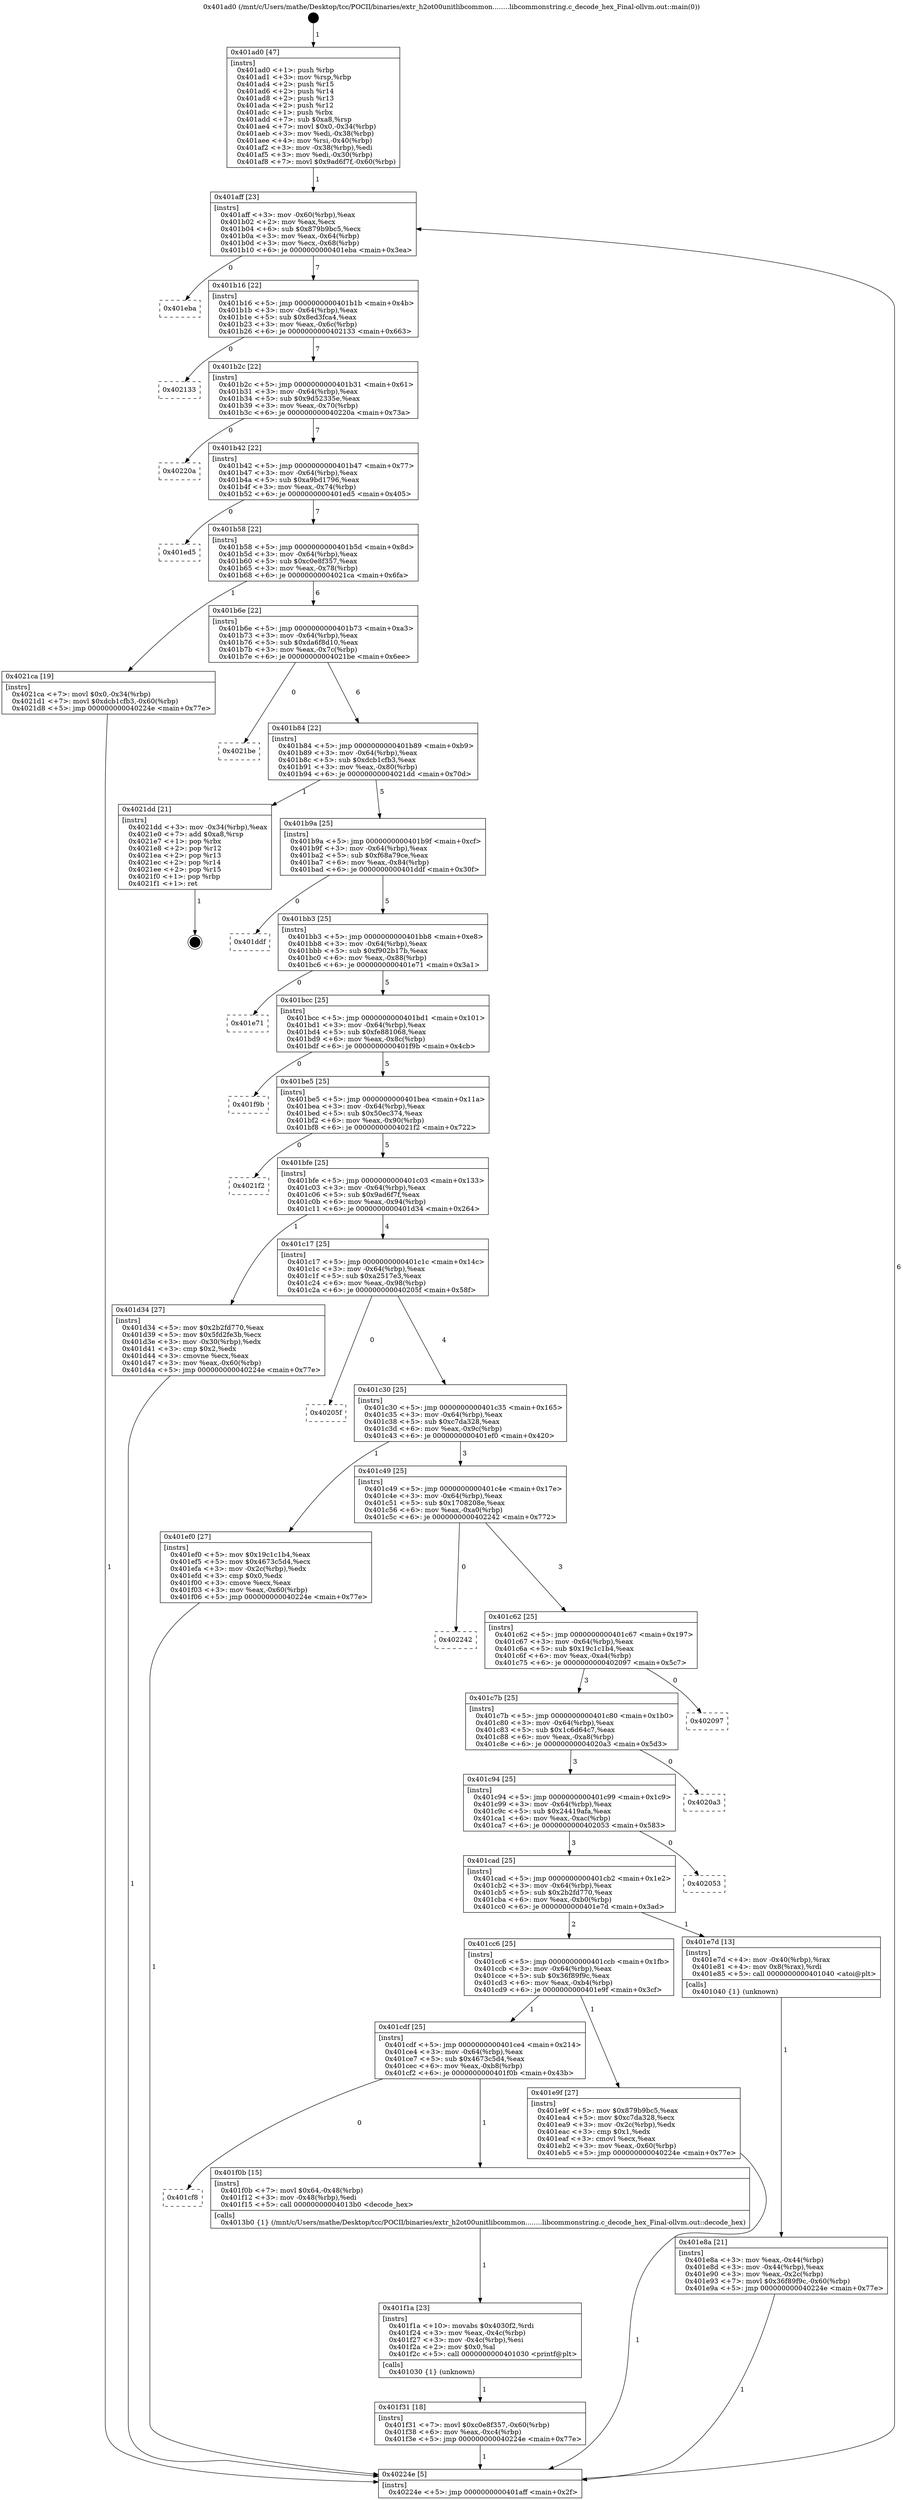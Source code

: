 digraph "0x401ad0" {
  label = "0x401ad0 (/mnt/c/Users/mathe/Desktop/tcc/POCII/binaries/extr_h2ot00unitlibcommon........libcommonstring.c_decode_hex_Final-ollvm.out::main(0))"
  labelloc = "t"
  node[shape=record]

  Entry [label="",width=0.3,height=0.3,shape=circle,fillcolor=black,style=filled]
  "0x401aff" [label="{
     0x401aff [23]\l
     | [instrs]\l
     &nbsp;&nbsp;0x401aff \<+3\>: mov -0x60(%rbp),%eax\l
     &nbsp;&nbsp;0x401b02 \<+2\>: mov %eax,%ecx\l
     &nbsp;&nbsp;0x401b04 \<+6\>: sub $0x879b9bc5,%ecx\l
     &nbsp;&nbsp;0x401b0a \<+3\>: mov %eax,-0x64(%rbp)\l
     &nbsp;&nbsp;0x401b0d \<+3\>: mov %ecx,-0x68(%rbp)\l
     &nbsp;&nbsp;0x401b10 \<+6\>: je 0000000000401eba \<main+0x3ea\>\l
  }"]
  "0x401eba" [label="{
     0x401eba\l
  }", style=dashed]
  "0x401b16" [label="{
     0x401b16 [22]\l
     | [instrs]\l
     &nbsp;&nbsp;0x401b16 \<+5\>: jmp 0000000000401b1b \<main+0x4b\>\l
     &nbsp;&nbsp;0x401b1b \<+3\>: mov -0x64(%rbp),%eax\l
     &nbsp;&nbsp;0x401b1e \<+5\>: sub $0x8ed3fca4,%eax\l
     &nbsp;&nbsp;0x401b23 \<+3\>: mov %eax,-0x6c(%rbp)\l
     &nbsp;&nbsp;0x401b26 \<+6\>: je 0000000000402133 \<main+0x663\>\l
  }"]
  Exit [label="",width=0.3,height=0.3,shape=circle,fillcolor=black,style=filled,peripheries=2]
  "0x402133" [label="{
     0x402133\l
  }", style=dashed]
  "0x401b2c" [label="{
     0x401b2c [22]\l
     | [instrs]\l
     &nbsp;&nbsp;0x401b2c \<+5\>: jmp 0000000000401b31 \<main+0x61\>\l
     &nbsp;&nbsp;0x401b31 \<+3\>: mov -0x64(%rbp),%eax\l
     &nbsp;&nbsp;0x401b34 \<+5\>: sub $0x9d52335e,%eax\l
     &nbsp;&nbsp;0x401b39 \<+3\>: mov %eax,-0x70(%rbp)\l
     &nbsp;&nbsp;0x401b3c \<+6\>: je 000000000040220a \<main+0x73a\>\l
  }"]
  "0x401f31" [label="{
     0x401f31 [18]\l
     | [instrs]\l
     &nbsp;&nbsp;0x401f31 \<+7\>: movl $0xc0e8f357,-0x60(%rbp)\l
     &nbsp;&nbsp;0x401f38 \<+6\>: mov %eax,-0xc4(%rbp)\l
     &nbsp;&nbsp;0x401f3e \<+5\>: jmp 000000000040224e \<main+0x77e\>\l
  }"]
  "0x40220a" [label="{
     0x40220a\l
  }", style=dashed]
  "0x401b42" [label="{
     0x401b42 [22]\l
     | [instrs]\l
     &nbsp;&nbsp;0x401b42 \<+5\>: jmp 0000000000401b47 \<main+0x77\>\l
     &nbsp;&nbsp;0x401b47 \<+3\>: mov -0x64(%rbp),%eax\l
     &nbsp;&nbsp;0x401b4a \<+5\>: sub $0xa9bd1796,%eax\l
     &nbsp;&nbsp;0x401b4f \<+3\>: mov %eax,-0x74(%rbp)\l
     &nbsp;&nbsp;0x401b52 \<+6\>: je 0000000000401ed5 \<main+0x405\>\l
  }"]
  "0x401f1a" [label="{
     0x401f1a [23]\l
     | [instrs]\l
     &nbsp;&nbsp;0x401f1a \<+10\>: movabs $0x4030f2,%rdi\l
     &nbsp;&nbsp;0x401f24 \<+3\>: mov %eax,-0x4c(%rbp)\l
     &nbsp;&nbsp;0x401f27 \<+3\>: mov -0x4c(%rbp),%esi\l
     &nbsp;&nbsp;0x401f2a \<+2\>: mov $0x0,%al\l
     &nbsp;&nbsp;0x401f2c \<+5\>: call 0000000000401030 \<printf@plt\>\l
     | [calls]\l
     &nbsp;&nbsp;0x401030 \{1\} (unknown)\l
  }"]
  "0x401ed5" [label="{
     0x401ed5\l
  }", style=dashed]
  "0x401b58" [label="{
     0x401b58 [22]\l
     | [instrs]\l
     &nbsp;&nbsp;0x401b58 \<+5\>: jmp 0000000000401b5d \<main+0x8d\>\l
     &nbsp;&nbsp;0x401b5d \<+3\>: mov -0x64(%rbp),%eax\l
     &nbsp;&nbsp;0x401b60 \<+5\>: sub $0xc0e8f357,%eax\l
     &nbsp;&nbsp;0x401b65 \<+3\>: mov %eax,-0x78(%rbp)\l
     &nbsp;&nbsp;0x401b68 \<+6\>: je 00000000004021ca \<main+0x6fa\>\l
  }"]
  "0x401cf8" [label="{
     0x401cf8\l
  }", style=dashed]
  "0x4021ca" [label="{
     0x4021ca [19]\l
     | [instrs]\l
     &nbsp;&nbsp;0x4021ca \<+7\>: movl $0x0,-0x34(%rbp)\l
     &nbsp;&nbsp;0x4021d1 \<+7\>: movl $0xdcb1cfb3,-0x60(%rbp)\l
     &nbsp;&nbsp;0x4021d8 \<+5\>: jmp 000000000040224e \<main+0x77e\>\l
  }"]
  "0x401b6e" [label="{
     0x401b6e [22]\l
     | [instrs]\l
     &nbsp;&nbsp;0x401b6e \<+5\>: jmp 0000000000401b73 \<main+0xa3\>\l
     &nbsp;&nbsp;0x401b73 \<+3\>: mov -0x64(%rbp),%eax\l
     &nbsp;&nbsp;0x401b76 \<+5\>: sub $0xda6f8d10,%eax\l
     &nbsp;&nbsp;0x401b7b \<+3\>: mov %eax,-0x7c(%rbp)\l
     &nbsp;&nbsp;0x401b7e \<+6\>: je 00000000004021be \<main+0x6ee\>\l
  }"]
  "0x401f0b" [label="{
     0x401f0b [15]\l
     | [instrs]\l
     &nbsp;&nbsp;0x401f0b \<+7\>: movl $0x64,-0x48(%rbp)\l
     &nbsp;&nbsp;0x401f12 \<+3\>: mov -0x48(%rbp),%edi\l
     &nbsp;&nbsp;0x401f15 \<+5\>: call 00000000004013b0 \<decode_hex\>\l
     | [calls]\l
     &nbsp;&nbsp;0x4013b0 \{1\} (/mnt/c/Users/mathe/Desktop/tcc/POCII/binaries/extr_h2ot00unitlibcommon........libcommonstring.c_decode_hex_Final-ollvm.out::decode_hex)\l
  }"]
  "0x4021be" [label="{
     0x4021be\l
  }", style=dashed]
  "0x401b84" [label="{
     0x401b84 [22]\l
     | [instrs]\l
     &nbsp;&nbsp;0x401b84 \<+5\>: jmp 0000000000401b89 \<main+0xb9\>\l
     &nbsp;&nbsp;0x401b89 \<+3\>: mov -0x64(%rbp),%eax\l
     &nbsp;&nbsp;0x401b8c \<+5\>: sub $0xdcb1cfb3,%eax\l
     &nbsp;&nbsp;0x401b91 \<+3\>: mov %eax,-0x80(%rbp)\l
     &nbsp;&nbsp;0x401b94 \<+6\>: je 00000000004021dd \<main+0x70d\>\l
  }"]
  "0x401cdf" [label="{
     0x401cdf [25]\l
     | [instrs]\l
     &nbsp;&nbsp;0x401cdf \<+5\>: jmp 0000000000401ce4 \<main+0x214\>\l
     &nbsp;&nbsp;0x401ce4 \<+3\>: mov -0x64(%rbp),%eax\l
     &nbsp;&nbsp;0x401ce7 \<+5\>: sub $0x4673c5d4,%eax\l
     &nbsp;&nbsp;0x401cec \<+6\>: mov %eax,-0xb8(%rbp)\l
     &nbsp;&nbsp;0x401cf2 \<+6\>: je 0000000000401f0b \<main+0x43b\>\l
  }"]
  "0x4021dd" [label="{
     0x4021dd [21]\l
     | [instrs]\l
     &nbsp;&nbsp;0x4021dd \<+3\>: mov -0x34(%rbp),%eax\l
     &nbsp;&nbsp;0x4021e0 \<+7\>: add $0xa8,%rsp\l
     &nbsp;&nbsp;0x4021e7 \<+1\>: pop %rbx\l
     &nbsp;&nbsp;0x4021e8 \<+2\>: pop %r12\l
     &nbsp;&nbsp;0x4021ea \<+2\>: pop %r13\l
     &nbsp;&nbsp;0x4021ec \<+2\>: pop %r14\l
     &nbsp;&nbsp;0x4021ee \<+2\>: pop %r15\l
     &nbsp;&nbsp;0x4021f0 \<+1\>: pop %rbp\l
     &nbsp;&nbsp;0x4021f1 \<+1\>: ret\l
  }"]
  "0x401b9a" [label="{
     0x401b9a [25]\l
     | [instrs]\l
     &nbsp;&nbsp;0x401b9a \<+5\>: jmp 0000000000401b9f \<main+0xcf\>\l
     &nbsp;&nbsp;0x401b9f \<+3\>: mov -0x64(%rbp),%eax\l
     &nbsp;&nbsp;0x401ba2 \<+5\>: sub $0xf68a79ce,%eax\l
     &nbsp;&nbsp;0x401ba7 \<+6\>: mov %eax,-0x84(%rbp)\l
     &nbsp;&nbsp;0x401bad \<+6\>: je 0000000000401ddf \<main+0x30f\>\l
  }"]
  "0x401e9f" [label="{
     0x401e9f [27]\l
     | [instrs]\l
     &nbsp;&nbsp;0x401e9f \<+5\>: mov $0x879b9bc5,%eax\l
     &nbsp;&nbsp;0x401ea4 \<+5\>: mov $0xc7da328,%ecx\l
     &nbsp;&nbsp;0x401ea9 \<+3\>: mov -0x2c(%rbp),%edx\l
     &nbsp;&nbsp;0x401eac \<+3\>: cmp $0x1,%edx\l
     &nbsp;&nbsp;0x401eaf \<+3\>: cmovl %ecx,%eax\l
     &nbsp;&nbsp;0x401eb2 \<+3\>: mov %eax,-0x60(%rbp)\l
     &nbsp;&nbsp;0x401eb5 \<+5\>: jmp 000000000040224e \<main+0x77e\>\l
  }"]
  "0x401ddf" [label="{
     0x401ddf\l
  }", style=dashed]
  "0x401bb3" [label="{
     0x401bb3 [25]\l
     | [instrs]\l
     &nbsp;&nbsp;0x401bb3 \<+5\>: jmp 0000000000401bb8 \<main+0xe8\>\l
     &nbsp;&nbsp;0x401bb8 \<+3\>: mov -0x64(%rbp),%eax\l
     &nbsp;&nbsp;0x401bbb \<+5\>: sub $0xf902b17b,%eax\l
     &nbsp;&nbsp;0x401bc0 \<+6\>: mov %eax,-0x88(%rbp)\l
     &nbsp;&nbsp;0x401bc6 \<+6\>: je 0000000000401e71 \<main+0x3a1\>\l
  }"]
  "0x401e8a" [label="{
     0x401e8a [21]\l
     | [instrs]\l
     &nbsp;&nbsp;0x401e8a \<+3\>: mov %eax,-0x44(%rbp)\l
     &nbsp;&nbsp;0x401e8d \<+3\>: mov -0x44(%rbp),%eax\l
     &nbsp;&nbsp;0x401e90 \<+3\>: mov %eax,-0x2c(%rbp)\l
     &nbsp;&nbsp;0x401e93 \<+7\>: movl $0x36f89f9c,-0x60(%rbp)\l
     &nbsp;&nbsp;0x401e9a \<+5\>: jmp 000000000040224e \<main+0x77e\>\l
  }"]
  "0x401e71" [label="{
     0x401e71\l
  }", style=dashed]
  "0x401bcc" [label="{
     0x401bcc [25]\l
     | [instrs]\l
     &nbsp;&nbsp;0x401bcc \<+5\>: jmp 0000000000401bd1 \<main+0x101\>\l
     &nbsp;&nbsp;0x401bd1 \<+3\>: mov -0x64(%rbp),%eax\l
     &nbsp;&nbsp;0x401bd4 \<+5\>: sub $0xfe881068,%eax\l
     &nbsp;&nbsp;0x401bd9 \<+6\>: mov %eax,-0x8c(%rbp)\l
     &nbsp;&nbsp;0x401bdf \<+6\>: je 0000000000401f9b \<main+0x4cb\>\l
  }"]
  "0x401cc6" [label="{
     0x401cc6 [25]\l
     | [instrs]\l
     &nbsp;&nbsp;0x401cc6 \<+5\>: jmp 0000000000401ccb \<main+0x1fb\>\l
     &nbsp;&nbsp;0x401ccb \<+3\>: mov -0x64(%rbp),%eax\l
     &nbsp;&nbsp;0x401cce \<+5\>: sub $0x36f89f9c,%eax\l
     &nbsp;&nbsp;0x401cd3 \<+6\>: mov %eax,-0xb4(%rbp)\l
     &nbsp;&nbsp;0x401cd9 \<+6\>: je 0000000000401e9f \<main+0x3cf\>\l
  }"]
  "0x401f9b" [label="{
     0x401f9b\l
  }", style=dashed]
  "0x401be5" [label="{
     0x401be5 [25]\l
     | [instrs]\l
     &nbsp;&nbsp;0x401be5 \<+5\>: jmp 0000000000401bea \<main+0x11a\>\l
     &nbsp;&nbsp;0x401bea \<+3\>: mov -0x64(%rbp),%eax\l
     &nbsp;&nbsp;0x401bed \<+5\>: sub $0x50ec374,%eax\l
     &nbsp;&nbsp;0x401bf2 \<+6\>: mov %eax,-0x90(%rbp)\l
     &nbsp;&nbsp;0x401bf8 \<+6\>: je 00000000004021f2 \<main+0x722\>\l
  }"]
  "0x401e7d" [label="{
     0x401e7d [13]\l
     | [instrs]\l
     &nbsp;&nbsp;0x401e7d \<+4\>: mov -0x40(%rbp),%rax\l
     &nbsp;&nbsp;0x401e81 \<+4\>: mov 0x8(%rax),%rdi\l
     &nbsp;&nbsp;0x401e85 \<+5\>: call 0000000000401040 \<atoi@plt\>\l
     | [calls]\l
     &nbsp;&nbsp;0x401040 \{1\} (unknown)\l
  }"]
  "0x4021f2" [label="{
     0x4021f2\l
  }", style=dashed]
  "0x401bfe" [label="{
     0x401bfe [25]\l
     | [instrs]\l
     &nbsp;&nbsp;0x401bfe \<+5\>: jmp 0000000000401c03 \<main+0x133\>\l
     &nbsp;&nbsp;0x401c03 \<+3\>: mov -0x64(%rbp),%eax\l
     &nbsp;&nbsp;0x401c06 \<+5\>: sub $0x9ad6f7f,%eax\l
     &nbsp;&nbsp;0x401c0b \<+6\>: mov %eax,-0x94(%rbp)\l
     &nbsp;&nbsp;0x401c11 \<+6\>: je 0000000000401d34 \<main+0x264\>\l
  }"]
  "0x401cad" [label="{
     0x401cad [25]\l
     | [instrs]\l
     &nbsp;&nbsp;0x401cad \<+5\>: jmp 0000000000401cb2 \<main+0x1e2\>\l
     &nbsp;&nbsp;0x401cb2 \<+3\>: mov -0x64(%rbp),%eax\l
     &nbsp;&nbsp;0x401cb5 \<+5\>: sub $0x2b2fd770,%eax\l
     &nbsp;&nbsp;0x401cba \<+6\>: mov %eax,-0xb0(%rbp)\l
     &nbsp;&nbsp;0x401cc0 \<+6\>: je 0000000000401e7d \<main+0x3ad\>\l
  }"]
  "0x401d34" [label="{
     0x401d34 [27]\l
     | [instrs]\l
     &nbsp;&nbsp;0x401d34 \<+5\>: mov $0x2b2fd770,%eax\l
     &nbsp;&nbsp;0x401d39 \<+5\>: mov $0x5fd2fe3b,%ecx\l
     &nbsp;&nbsp;0x401d3e \<+3\>: mov -0x30(%rbp),%edx\l
     &nbsp;&nbsp;0x401d41 \<+3\>: cmp $0x2,%edx\l
     &nbsp;&nbsp;0x401d44 \<+3\>: cmovne %ecx,%eax\l
     &nbsp;&nbsp;0x401d47 \<+3\>: mov %eax,-0x60(%rbp)\l
     &nbsp;&nbsp;0x401d4a \<+5\>: jmp 000000000040224e \<main+0x77e\>\l
  }"]
  "0x401c17" [label="{
     0x401c17 [25]\l
     | [instrs]\l
     &nbsp;&nbsp;0x401c17 \<+5\>: jmp 0000000000401c1c \<main+0x14c\>\l
     &nbsp;&nbsp;0x401c1c \<+3\>: mov -0x64(%rbp),%eax\l
     &nbsp;&nbsp;0x401c1f \<+5\>: sub $0xa2517e3,%eax\l
     &nbsp;&nbsp;0x401c24 \<+6\>: mov %eax,-0x98(%rbp)\l
     &nbsp;&nbsp;0x401c2a \<+6\>: je 000000000040205f \<main+0x58f\>\l
  }"]
  "0x40224e" [label="{
     0x40224e [5]\l
     | [instrs]\l
     &nbsp;&nbsp;0x40224e \<+5\>: jmp 0000000000401aff \<main+0x2f\>\l
  }"]
  "0x401ad0" [label="{
     0x401ad0 [47]\l
     | [instrs]\l
     &nbsp;&nbsp;0x401ad0 \<+1\>: push %rbp\l
     &nbsp;&nbsp;0x401ad1 \<+3\>: mov %rsp,%rbp\l
     &nbsp;&nbsp;0x401ad4 \<+2\>: push %r15\l
     &nbsp;&nbsp;0x401ad6 \<+2\>: push %r14\l
     &nbsp;&nbsp;0x401ad8 \<+2\>: push %r13\l
     &nbsp;&nbsp;0x401ada \<+2\>: push %r12\l
     &nbsp;&nbsp;0x401adc \<+1\>: push %rbx\l
     &nbsp;&nbsp;0x401add \<+7\>: sub $0xa8,%rsp\l
     &nbsp;&nbsp;0x401ae4 \<+7\>: movl $0x0,-0x34(%rbp)\l
     &nbsp;&nbsp;0x401aeb \<+3\>: mov %edi,-0x38(%rbp)\l
     &nbsp;&nbsp;0x401aee \<+4\>: mov %rsi,-0x40(%rbp)\l
     &nbsp;&nbsp;0x401af2 \<+3\>: mov -0x38(%rbp),%edi\l
     &nbsp;&nbsp;0x401af5 \<+3\>: mov %edi,-0x30(%rbp)\l
     &nbsp;&nbsp;0x401af8 \<+7\>: movl $0x9ad6f7f,-0x60(%rbp)\l
  }"]
  "0x402053" [label="{
     0x402053\l
  }", style=dashed]
  "0x40205f" [label="{
     0x40205f\l
  }", style=dashed]
  "0x401c30" [label="{
     0x401c30 [25]\l
     | [instrs]\l
     &nbsp;&nbsp;0x401c30 \<+5\>: jmp 0000000000401c35 \<main+0x165\>\l
     &nbsp;&nbsp;0x401c35 \<+3\>: mov -0x64(%rbp),%eax\l
     &nbsp;&nbsp;0x401c38 \<+5\>: sub $0xc7da328,%eax\l
     &nbsp;&nbsp;0x401c3d \<+6\>: mov %eax,-0x9c(%rbp)\l
     &nbsp;&nbsp;0x401c43 \<+6\>: je 0000000000401ef0 \<main+0x420\>\l
  }"]
  "0x401c94" [label="{
     0x401c94 [25]\l
     | [instrs]\l
     &nbsp;&nbsp;0x401c94 \<+5\>: jmp 0000000000401c99 \<main+0x1c9\>\l
     &nbsp;&nbsp;0x401c99 \<+3\>: mov -0x64(%rbp),%eax\l
     &nbsp;&nbsp;0x401c9c \<+5\>: sub $0x24419afa,%eax\l
     &nbsp;&nbsp;0x401ca1 \<+6\>: mov %eax,-0xac(%rbp)\l
     &nbsp;&nbsp;0x401ca7 \<+6\>: je 0000000000402053 \<main+0x583\>\l
  }"]
  "0x401ef0" [label="{
     0x401ef0 [27]\l
     | [instrs]\l
     &nbsp;&nbsp;0x401ef0 \<+5\>: mov $0x19c1c1b4,%eax\l
     &nbsp;&nbsp;0x401ef5 \<+5\>: mov $0x4673c5d4,%ecx\l
     &nbsp;&nbsp;0x401efa \<+3\>: mov -0x2c(%rbp),%edx\l
     &nbsp;&nbsp;0x401efd \<+3\>: cmp $0x0,%edx\l
     &nbsp;&nbsp;0x401f00 \<+3\>: cmove %ecx,%eax\l
     &nbsp;&nbsp;0x401f03 \<+3\>: mov %eax,-0x60(%rbp)\l
     &nbsp;&nbsp;0x401f06 \<+5\>: jmp 000000000040224e \<main+0x77e\>\l
  }"]
  "0x401c49" [label="{
     0x401c49 [25]\l
     | [instrs]\l
     &nbsp;&nbsp;0x401c49 \<+5\>: jmp 0000000000401c4e \<main+0x17e\>\l
     &nbsp;&nbsp;0x401c4e \<+3\>: mov -0x64(%rbp),%eax\l
     &nbsp;&nbsp;0x401c51 \<+5\>: sub $0x1708208e,%eax\l
     &nbsp;&nbsp;0x401c56 \<+6\>: mov %eax,-0xa0(%rbp)\l
     &nbsp;&nbsp;0x401c5c \<+6\>: je 0000000000402242 \<main+0x772\>\l
  }"]
  "0x4020a3" [label="{
     0x4020a3\l
  }", style=dashed]
  "0x402242" [label="{
     0x402242\l
  }", style=dashed]
  "0x401c62" [label="{
     0x401c62 [25]\l
     | [instrs]\l
     &nbsp;&nbsp;0x401c62 \<+5\>: jmp 0000000000401c67 \<main+0x197\>\l
     &nbsp;&nbsp;0x401c67 \<+3\>: mov -0x64(%rbp),%eax\l
     &nbsp;&nbsp;0x401c6a \<+5\>: sub $0x19c1c1b4,%eax\l
     &nbsp;&nbsp;0x401c6f \<+6\>: mov %eax,-0xa4(%rbp)\l
     &nbsp;&nbsp;0x401c75 \<+6\>: je 0000000000402097 \<main+0x5c7\>\l
  }"]
  "0x401c7b" [label="{
     0x401c7b [25]\l
     | [instrs]\l
     &nbsp;&nbsp;0x401c7b \<+5\>: jmp 0000000000401c80 \<main+0x1b0\>\l
     &nbsp;&nbsp;0x401c80 \<+3\>: mov -0x64(%rbp),%eax\l
     &nbsp;&nbsp;0x401c83 \<+5\>: sub $0x1c6d64c7,%eax\l
     &nbsp;&nbsp;0x401c88 \<+6\>: mov %eax,-0xa8(%rbp)\l
     &nbsp;&nbsp;0x401c8e \<+6\>: je 00000000004020a3 \<main+0x5d3\>\l
  }"]
  "0x402097" [label="{
     0x402097\l
  }", style=dashed]
  Entry -> "0x401ad0" [label=" 1"]
  "0x401aff" -> "0x401eba" [label=" 0"]
  "0x401aff" -> "0x401b16" [label=" 7"]
  "0x4021dd" -> Exit [label=" 1"]
  "0x401b16" -> "0x402133" [label=" 0"]
  "0x401b16" -> "0x401b2c" [label=" 7"]
  "0x4021ca" -> "0x40224e" [label=" 1"]
  "0x401b2c" -> "0x40220a" [label=" 0"]
  "0x401b2c" -> "0x401b42" [label=" 7"]
  "0x401f31" -> "0x40224e" [label=" 1"]
  "0x401b42" -> "0x401ed5" [label=" 0"]
  "0x401b42" -> "0x401b58" [label=" 7"]
  "0x401f1a" -> "0x401f31" [label=" 1"]
  "0x401b58" -> "0x4021ca" [label=" 1"]
  "0x401b58" -> "0x401b6e" [label=" 6"]
  "0x401f0b" -> "0x401f1a" [label=" 1"]
  "0x401b6e" -> "0x4021be" [label=" 0"]
  "0x401b6e" -> "0x401b84" [label=" 6"]
  "0x401cdf" -> "0x401cf8" [label=" 0"]
  "0x401b84" -> "0x4021dd" [label=" 1"]
  "0x401b84" -> "0x401b9a" [label=" 5"]
  "0x401cdf" -> "0x401f0b" [label=" 1"]
  "0x401b9a" -> "0x401ddf" [label=" 0"]
  "0x401b9a" -> "0x401bb3" [label=" 5"]
  "0x401ef0" -> "0x40224e" [label=" 1"]
  "0x401bb3" -> "0x401e71" [label=" 0"]
  "0x401bb3" -> "0x401bcc" [label=" 5"]
  "0x401cc6" -> "0x401cdf" [label=" 1"]
  "0x401bcc" -> "0x401f9b" [label=" 0"]
  "0x401bcc" -> "0x401be5" [label=" 5"]
  "0x401cc6" -> "0x401e9f" [label=" 1"]
  "0x401be5" -> "0x4021f2" [label=" 0"]
  "0x401be5" -> "0x401bfe" [label=" 5"]
  "0x401e9f" -> "0x40224e" [label=" 1"]
  "0x401bfe" -> "0x401d34" [label=" 1"]
  "0x401bfe" -> "0x401c17" [label=" 4"]
  "0x401d34" -> "0x40224e" [label=" 1"]
  "0x401ad0" -> "0x401aff" [label=" 1"]
  "0x40224e" -> "0x401aff" [label=" 6"]
  "0x401e7d" -> "0x401e8a" [label=" 1"]
  "0x401c17" -> "0x40205f" [label=" 0"]
  "0x401c17" -> "0x401c30" [label=" 4"]
  "0x401cad" -> "0x401cc6" [label=" 2"]
  "0x401c30" -> "0x401ef0" [label=" 1"]
  "0x401c30" -> "0x401c49" [label=" 3"]
  "0x401e8a" -> "0x40224e" [label=" 1"]
  "0x401c49" -> "0x402242" [label=" 0"]
  "0x401c49" -> "0x401c62" [label=" 3"]
  "0x401c94" -> "0x401cad" [label=" 3"]
  "0x401c62" -> "0x402097" [label=" 0"]
  "0x401c62" -> "0x401c7b" [label=" 3"]
  "0x401c94" -> "0x402053" [label=" 0"]
  "0x401c7b" -> "0x4020a3" [label=" 0"]
  "0x401c7b" -> "0x401c94" [label=" 3"]
  "0x401cad" -> "0x401e7d" [label=" 1"]
}
